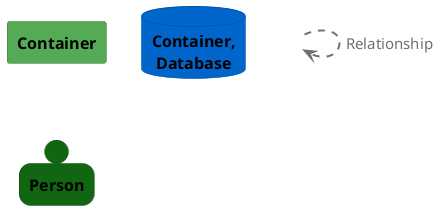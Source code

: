 @startuml
set separator none

skinparam {
  shadowing false
  arrowFontSize 15
  defaultTextAlignment center
  wrapWidth 100
  maxMessageSize 100
}
hide stereotype

skinparam rectangle<<_transparent>> {
  BorderColor transparent
  BackgroundColor transparent
  FontColor transparent
}

skinparam rectangle<<1>> {
  BackgroundColor #55aa55
  FontColor #000000
  BorderColor #3b763b
}
rectangle "==Container" <<1>>

skinparam database<<2>> {
  BackgroundColor #0066cc
  FontColor #000000
  BorderColor #00478e
}
database "==Container, Database" <<2>>

skinparam person<<3>> {
  BackgroundColor #116611
  FontColor #000000
  BorderColor #0b470b
}
person "==Person" <<3>>

rectangle "." <<_transparent>> as 4
4 .[#707070,thickness=2].> 4 : "<color:#707070>Relationship"


@enduml